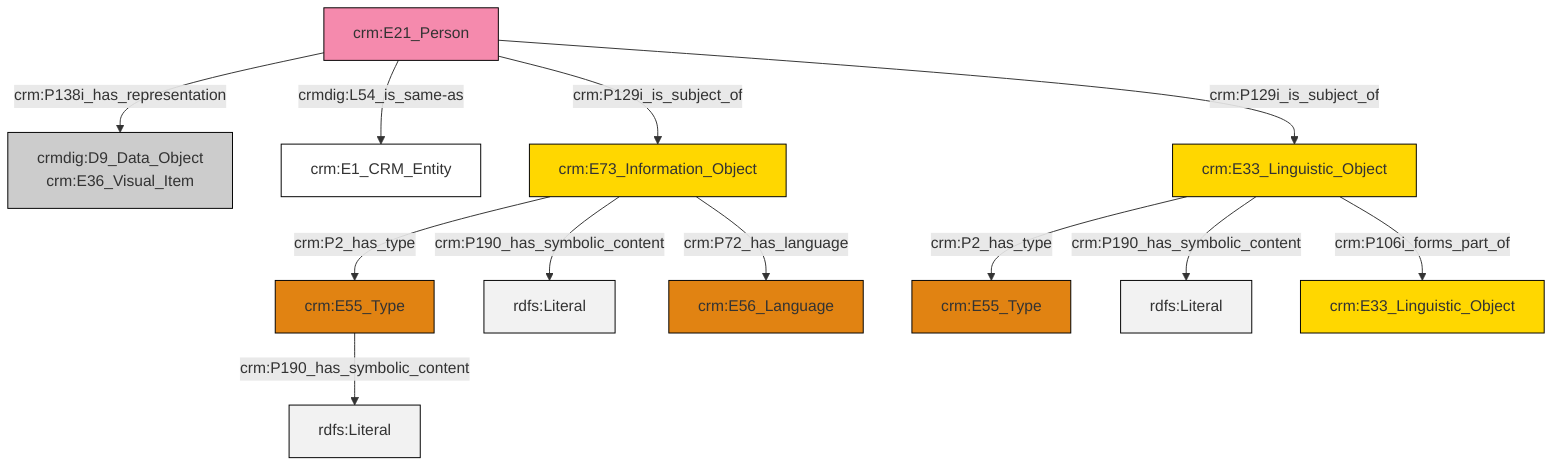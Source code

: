 graph TD
classDef Literal fill:#f2f2f2,stroke:#000000;
classDef CRM_Entity fill:#FFFFFF,stroke:#000000;
classDef Temporal_Entity fill:#00C9E6, stroke:#000000;
classDef Type fill:#E18312, stroke:#000000;
classDef Time-Span fill:#2C9C91, stroke:#000000;
classDef Appellation fill:#FFEB7F, stroke:#000000;
classDef Place fill:#008836, stroke:#000000;
classDef Persistent_Item fill:#B266B2, stroke:#000000;
classDef Conceptual_Object fill:#FFD700, stroke:#000000;
classDef Physical_Thing fill:#D2B48C, stroke:#000000;
classDef Actor fill:#f58aad, stroke:#000000;
classDef PC_Classes fill:#4ce600, stroke:#000000;
classDef Multi fill:#cccccc,stroke:#000000;

0["crm:E21_Person"]:::Actor -->|crm:P138i_has_representation| 4["crmdig:D9_Data_Object<br>crm:E36_Visual_Item"]:::Multi
0["crm:E21_Person"]:::Actor -->|crmdig:L54_is_same-as| 5["crm:E1_CRM_Entity"]:::CRM_Entity
11["crm:E73_Information_Object"]:::Conceptual_Object -->|crm:P2_has_type| 12["crm:E55_Type"]:::Type
8["crm:E33_Linguistic_Object"]:::Conceptual_Object -->|crm:P2_has_type| 2["crm:E55_Type"]:::Type
0["crm:E21_Person"]:::Actor -->|crm:P129i_is_subject_of| 11["crm:E73_Information_Object"]:::Conceptual_Object
0["crm:E21_Person"]:::Actor -->|crm:P129i_is_subject_of| 8["crm:E33_Linguistic_Object"]:::Conceptual_Object
11["crm:E73_Information_Object"]:::Conceptual_Object -->|crm:P190_has_symbolic_content| 14[rdfs:Literal]:::Literal
8["crm:E33_Linguistic_Object"]:::Conceptual_Object -->|crm:P190_has_symbolic_content| 17[rdfs:Literal]:::Literal
8["crm:E33_Linguistic_Object"]:::Conceptual_Object -->|crm:P106i_forms_part_of| 15["crm:E33_Linguistic_Object"]:::Conceptual_Object
12["crm:E55_Type"]:::Type -->|crm:P190_has_symbolic_content| 20[rdfs:Literal]:::Literal
11["crm:E73_Information_Object"]:::Conceptual_Object -->|crm:P72_has_language| 18["crm:E56_Language"]:::Type